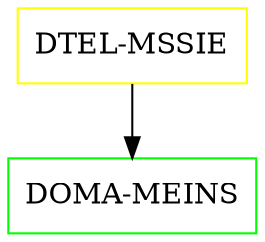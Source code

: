 digraph G {
  "DTEL-MSSIE" [shape=box,color=yellow];
  "DOMA-MEINS" [shape=box,color=green,URL="./DOMA_MEINS.html"];
  "DTEL-MSSIE" -> "DOMA-MEINS";
}

